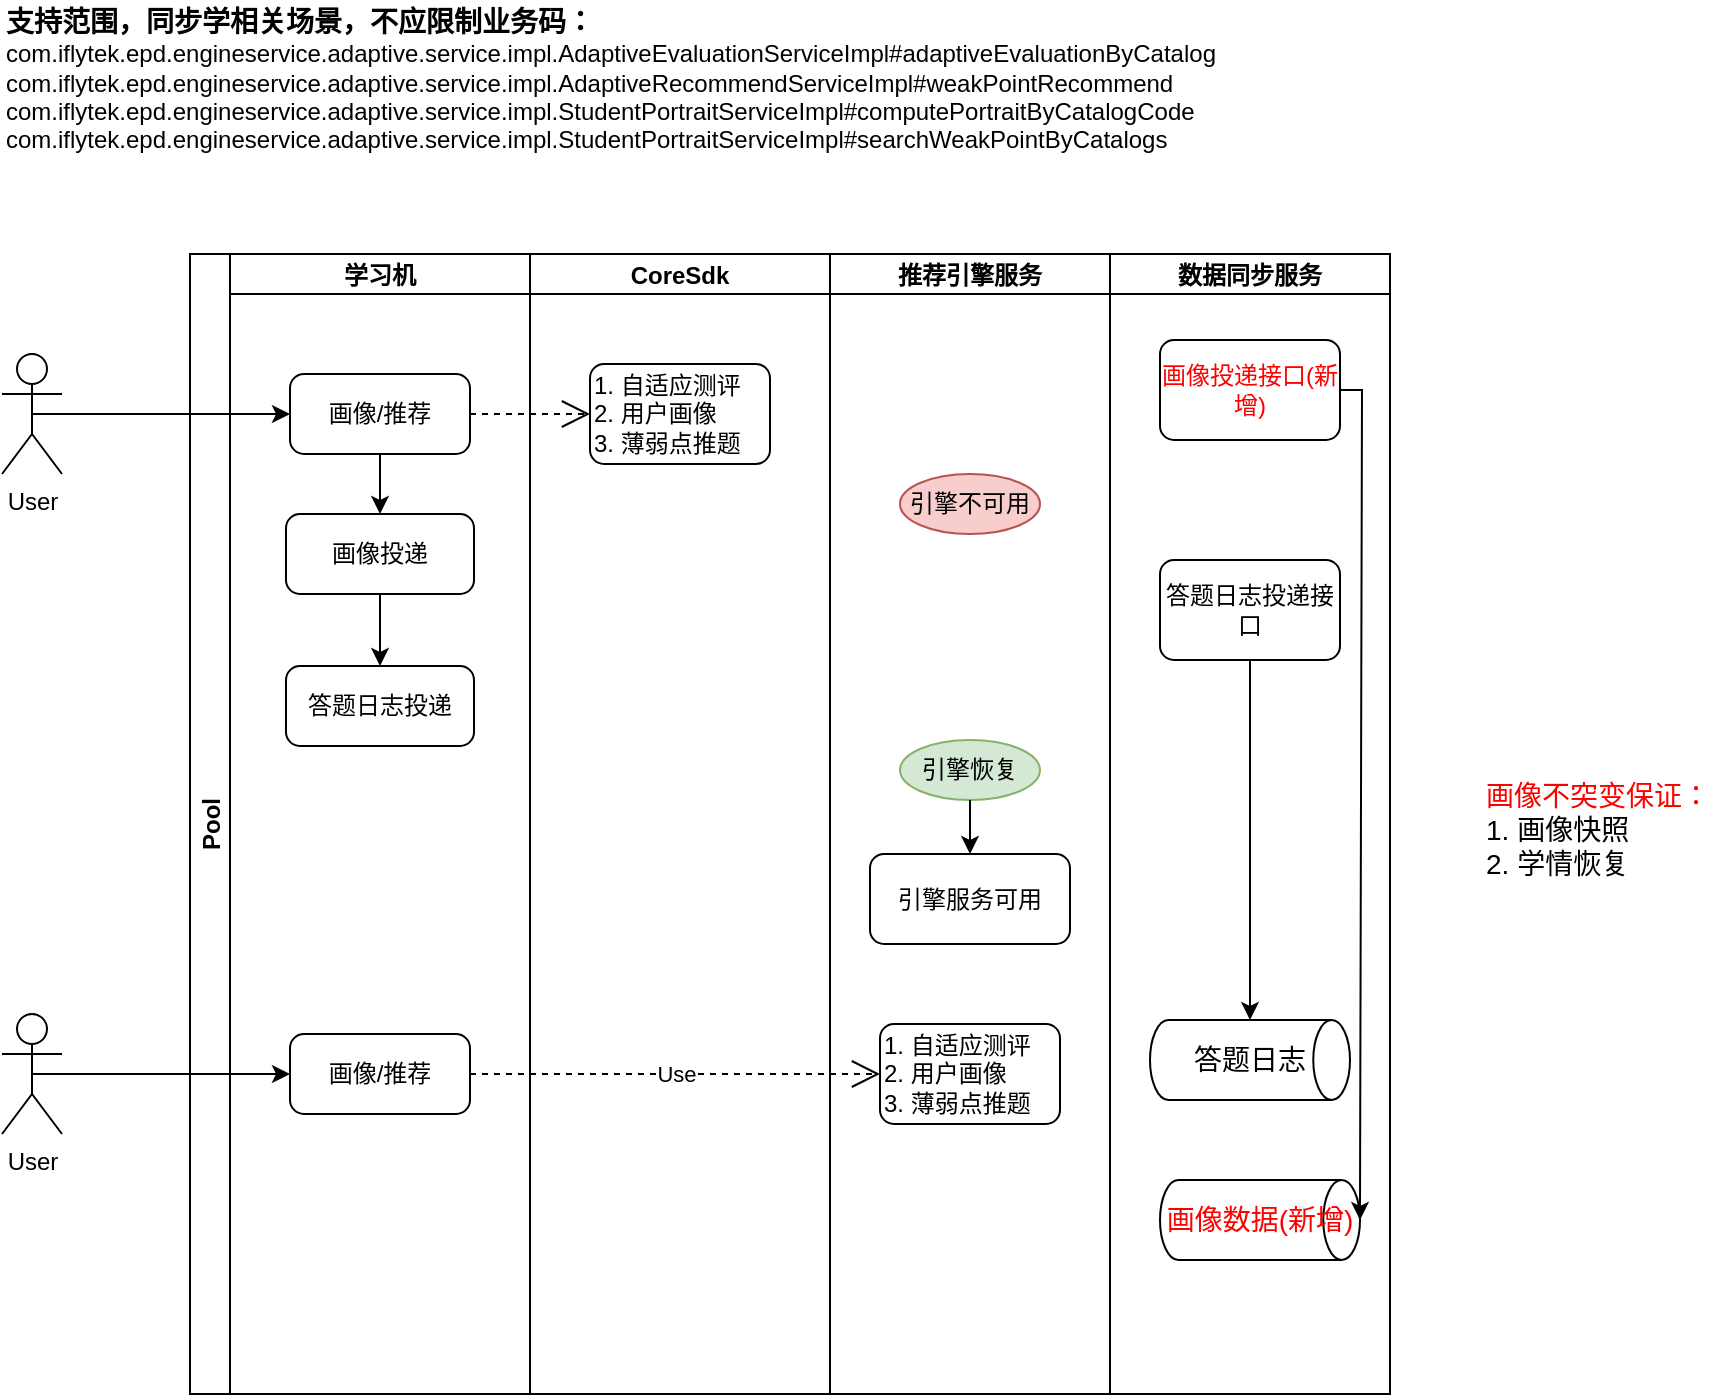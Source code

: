 <mxfile version="16.4.6" type="github">
  <diagram id="dgvY_rVGDL0mgEJ4h0jD" name="第 1 页">
    <mxGraphModel dx="1080" dy="581" grid="1" gridSize="10" guides="1" tooltips="1" connect="1" arrows="1" fold="1" page="1" pageScale="1" pageWidth="827" pageHeight="1169" math="0" shadow="0">
      <root>
        <mxCell id="0" />
        <mxCell id="1" parent="0" />
        <mxCell id="iDCLeAGYW5DPLVCuSpxa-2" value="Pool" style="swimlane;childLayout=stackLayout;resizeParent=1;resizeParentMax=0;startSize=20;horizontal=0;horizontalStack=1;strokeWidth=1;" vertex="1" parent="1">
          <mxGeometry x="224" y="227" width="460" height="570" as="geometry" />
        </mxCell>
        <mxCell id="iDCLeAGYW5DPLVCuSpxa-3" value="学习机" style="swimlane;startSize=20;strokeWidth=1;" vertex="1" parent="iDCLeAGYW5DPLVCuSpxa-2">
          <mxGeometry x="20" width="150" height="570" as="geometry" />
        </mxCell>
        <mxCell id="iDCLeAGYW5DPLVCuSpxa-16" style="edgeStyle=orthogonalEdgeStyle;rounded=0;orthogonalLoop=1;jettySize=auto;html=1;exitX=0.5;exitY=1;exitDx=0;exitDy=0;fontFamily=Helvetica;strokeWidth=1;" edge="1" parent="iDCLeAGYW5DPLVCuSpxa-3" source="iDCLeAGYW5DPLVCuSpxa-11" target="iDCLeAGYW5DPLVCuSpxa-14">
          <mxGeometry relative="1" as="geometry" />
        </mxCell>
        <mxCell id="iDCLeAGYW5DPLVCuSpxa-11" value="画像/推荐" style="rounded=1;whiteSpace=wrap;html=1;absoluteArcSize=1;arcSize=14;strokeWidth=1;" vertex="1" parent="iDCLeAGYW5DPLVCuSpxa-3">
          <mxGeometry x="30" y="60" width="90" height="40" as="geometry" />
        </mxCell>
        <mxCell id="iDCLeAGYW5DPLVCuSpxa-18" style="edgeStyle=orthogonalEdgeStyle;rounded=0;orthogonalLoop=1;jettySize=auto;html=1;exitX=0.5;exitY=1;exitDx=0;exitDy=0;entryX=0.5;entryY=0;entryDx=0;entryDy=0;fontFamily=Helvetica;strokeWidth=1;" edge="1" parent="iDCLeAGYW5DPLVCuSpxa-3" source="iDCLeAGYW5DPLVCuSpxa-14" target="iDCLeAGYW5DPLVCuSpxa-56">
          <mxGeometry relative="1" as="geometry">
            <mxPoint x="75" y="250" as="targetPoint" />
          </mxGeometry>
        </mxCell>
        <mxCell id="iDCLeAGYW5DPLVCuSpxa-14" value="画像投递" style="rounded=1;whiteSpace=wrap;html=1;absoluteArcSize=1;arcSize=14;strokeWidth=1;fontFamily=Helvetica;" vertex="1" parent="iDCLeAGYW5DPLVCuSpxa-3">
          <mxGeometry x="28" y="130" width="94" height="40" as="geometry" />
        </mxCell>
        <mxCell id="iDCLeAGYW5DPLVCuSpxa-29" value="画像/推荐" style="rounded=1;whiteSpace=wrap;html=1;absoluteArcSize=1;arcSize=14;strokeWidth=1;" vertex="1" parent="iDCLeAGYW5DPLVCuSpxa-3">
          <mxGeometry x="30" y="390" width="90" height="40" as="geometry" />
        </mxCell>
        <mxCell id="iDCLeAGYW5DPLVCuSpxa-56" value="答题日志投递" style="rounded=1;whiteSpace=wrap;html=1;absoluteArcSize=1;arcSize=14;strokeWidth=1;fontFamily=Helvetica;" vertex="1" parent="iDCLeAGYW5DPLVCuSpxa-3">
          <mxGeometry x="28" y="206" width="94" height="40" as="geometry" />
        </mxCell>
        <mxCell id="iDCLeAGYW5DPLVCuSpxa-4" value="CoreSdk" style="swimlane;startSize=20;strokeWidth=1;" vertex="1" parent="iDCLeAGYW5DPLVCuSpxa-2">
          <mxGeometry x="170" width="150" height="570" as="geometry" />
        </mxCell>
        <mxCell id="iDCLeAGYW5DPLVCuSpxa-7" value="&lt;span&gt;1. 自适应测评&lt;/span&gt;&lt;br&gt;&lt;span&gt;2. 用户画像&lt;/span&gt;&lt;br&gt;&lt;span&gt;3. 薄弱点推题&lt;/span&gt;" style="rounded=1;whiteSpace=wrap;html=1;absoluteArcSize=1;arcSize=14;strokeWidth=1;align=left;" vertex="1" parent="iDCLeAGYW5DPLVCuSpxa-4">
          <mxGeometry x="30" y="55" width="90" height="50" as="geometry" />
        </mxCell>
        <mxCell id="iDCLeAGYW5DPLVCuSpxa-15" value="" style="endArrow=open;endSize=12;dashed=1;html=1;rounded=0;fontFamily=Helvetica;exitX=1;exitY=0.5;exitDx=0;exitDy=0;entryX=0;entryY=0.5;entryDx=0;entryDy=0;strokeWidth=1;" edge="1" parent="iDCLeAGYW5DPLVCuSpxa-2" source="iDCLeAGYW5DPLVCuSpxa-11" target="iDCLeAGYW5DPLVCuSpxa-7">
          <mxGeometry width="160" relative="1" as="geometry">
            <mxPoint x="216" y="230" as="sourcePoint" />
            <mxPoint x="376" y="230" as="targetPoint" />
          </mxGeometry>
        </mxCell>
        <mxCell id="iDCLeAGYW5DPLVCuSpxa-34" value="Use" style="endArrow=open;endSize=12;dashed=1;html=1;rounded=0;fontFamily=Helvetica;exitX=1;exitY=0.5;exitDx=0;exitDy=0;entryX=0;entryY=0.5;entryDx=0;entryDy=0;strokeWidth=1;" edge="1" parent="iDCLeAGYW5DPLVCuSpxa-2" source="iDCLeAGYW5DPLVCuSpxa-29" target="iDCLeAGYW5DPLVCuSpxa-30">
          <mxGeometry width="160" relative="1" as="geometry">
            <mxPoint x="216" y="290" as="sourcePoint" />
            <mxPoint x="376" y="290" as="targetPoint" />
          </mxGeometry>
        </mxCell>
        <mxCell id="iDCLeAGYW5DPLVCuSpxa-5" value="推荐引擎服务" style="swimlane;startSize=20;strokeWidth=1;" vertex="1" parent="iDCLeAGYW5DPLVCuSpxa-2">
          <mxGeometry x="320" width="140" height="570" as="geometry" />
        </mxCell>
        <mxCell id="iDCLeAGYW5DPLVCuSpxa-6" value="引擎不可用" style="strokeWidth=1;html=1;shape=mxgraph.flowchart.start_1;whiteSpace=wrap;fillColor=#f8cecc;strokeColor=#b85450;" vertex="1" parent="iDCLeAGYW5DPLVCuSpxa-5">
          <mxGeometry x="35" y="110" width="70" height="30" as="geometry" />
        </mxCell>
        <mxCell id="iDCLeAGYW5DPLVCuSpxa-19" value="引擎恢复" style="strokeWidth=1;html=1;shape=mxgraph.flowchart.start_1;whiteSpace=wrap;fillColor=#d5e8d4;strokeColor=#82b366;" vertex="1" parent="iDCLeAGYW5DPLVCuSpxa-5">
          <mxGeometry x="35" y="243" width="70" height="30" as="geometry" />
        </mxCell>
        <mxCell id="iDCLeAGYW5DPLVCuSpxa-28" style="edgeStyle=orthogonalEdgeStyle;rounded=0;orthogonalLoop=1;jettySize=auto;html=1;exitX=0.5;exitY=1;exitDx=0;exitDy=0;entryX=0.5;entryY=0;entryDx=0;entryDy=0;fontFamily=Helvetica;exitPerimeter=0;strokeWidth=1;" edge="1" parent="iDCLeAGYW5DPLVCuSpxa-5" source="iDCLeAGYW5DPLVCuSpxa-19" target="iDCLeAGYW5DPLVCuSpxa-26">
          <mxGeometry relative="1" as="geometry">
            <mxPoint x="70" y="295" as="sourcePoint" />
          </mxGeometry>
        </mxCell>
        <mxCell id="iDCLeAGYW5DPLVCuSpxa-26" value="引擎服务可用" style="rounded=1;whiteSpace=wrap;html=1;absoluteArcSize=1;arcSize=14;strokeWidth=1;fontFamily=Helvetica;" vertex="1" parent="iDCLeAGYW5DPLVCuSpxa-5">
          <mxGeometry x="20" y="300" width="100" height="45" as="geometry" />
        </mxCell>
        <mxCell id="iDCLeAGYW5DPLVCuSpxa-30" value="&lt;span&gt;1. 自适应测评&lt;/span&gt;&lt;br&gt;&lt;span&gt;2. 用户画像&lt;/span&gt;&lt;br&gt;&lt;span&gt;3. 薄弱点推题&lt;/span&gt;" style="rounded=1;whiteSpace=wrap;html=1;absoluteArcSize=1;arcSize=14;strokeWidth=1;align=left;" vertex="1" parent="iDCLeAGYW5DPLVCuSpxa-5">
          <mxGeometry x="25" y="385" width="90" height="50" as="geometry" />
        </mxCell>
        <mxCell id="iDCLeAGYW5DPLVCuSpxa-12" style="edgeStyle=orthogonalEdgeStyle;rounded=0;orthogonalLoop=1;jettySize=auto;html=1;exitX=0.5;exitY=0.5;exitDx=0;exitDy=0;exitPerimeter=0;entryX=0;entryY=0.5;entryDx=0;entryDy=0;fontFamily=Helvetica;strokeWidth=1;" edge="1" parent="1" source="iDCLeAGYW5DPLVCuSpxa-8" target="iDCLeAGYW5DPLVCuSpxa-11">
          <mxGeometry relative="1" as="geometry" />
        </mxCell>
        <mxCell id="iDCLeAGYW5DPLVCuSpxa-8" value="User" style="shape=umlActor;verticalLabelPosition=bottom;verticalAlign=top;html=1;outlineConnect=0;strokeWidth=1;" vertex="1" parent="1">
          <mxGeometry x="130" y="277" width="30" height="60" as="geometry" />
        </mxCell>
        <mxCell id="iDCLeAGYW5DPLVCuSpxa-31" style="edgeStyle=orthogonalEdgeStyle;rounded=0;orthogonalLoop=1;jettySize=auto;html=1;exitX=0.5;exitY=0.5;exitDx=0;exitDy=0;exitPerimeter=0;entryX=0;entryY=0.5;entryDx=0;entryDy=0;fontFamily=Helvetica;strokeWidth=1;" edge="1" parent="1" source="iDCLeAGYW5DPLVCuSpxa-20" target="iDCLeAGYW5DPLVCuSpxa-29">
          <mxGeometry relative="1" as="geometry" />
        </mxCell>
        <mxCell id="iDCLeAGYW5DPLVCuSpxa-20" value="User" style="shape=umlActor;verticalLabelPosition=bottom;verticalAlign=top;html=1;outlineConnect=0;strokeWidth=1;" vertex="1" parent="1">
          <mxGeometry x="130" y="607" width="30" height="60" as="geometry" />
        </mxCell>
        <mxCell id="iDCLeAGYW5DPLVCuSpxa-39" value="&lt;b&gt;&lt;font style=&quot;font-size: 14px&quot;&gt;支持范围，同步学相关场景，不应限制业务码：&lt;/font&gt;&lt;/b&gt;&lt;br&gt;com.iflytek.epd.engineservice.adaptive.service.impl.AdaptiveEvaluationServiceImpl#adaptiveEvaluationByCatalog&lt;br&gt;com.iflytek.epd.engineservice.adaptive.service.impl.AdaptiveRecommendServiceImpl#weakPointRecommend&lt;br&gt;com.iflytek.epd.engineservice.adaptive.service.impl.StudentPortraitServiceImpl#computePortraitByCatalogCode&lt;br&gt;com.iflytek.epd.engineservice.adaptive.service.impl.StudentPortraitServiceImpl#searchWeakPointByCatalogs" style="text;html=1;strokeColor=none;fillColor=none;align=left;verticalAlign=middle;whiteSpace=wrap;rounded=0;fontFamily=Helvetica;strokeWidth=1;" vertex="1" parent="1">
          <mxGeometry x="130" y="100" width="616" height="80" as="geometry" />
        </mxCell>
        <mxCell id="iDCLeAGYW5DPLVCuSpxa-41" value="&lt;font color=&quot;#ff0000&quot;&gt;画像不突变保证：&lt;br&gt;&lt;/font&gt;1. 画像快照&lt;br&gt;2. 学情恢复" style="text;html=1;strokeColor=none;fillColor=none;align=left;verticalAlign=middle;whiteSpace=wrap;rounded=0;fontFamily=Helvetica;fontSize=14;strokeWidth=1;" vertex="1" parent="1">
          <mxGeometry x="870" y="485" width="120" height="60" as="geometry" />
        </mxCell>
        <mxCell id="iDCLeAGYW5DPLVCuSpxa-45" value="数据同步服务" style="swimlane;startSize=20;strokeWidth=1;" vertex="1" parent="1">
          <mxGeometry x="684" y="227" width="140" height="570" as="geometry" />
        </mxCell>
        <mxCell id="iDCLeAGYW5DPLVCuSpxa-58" value="画像数据(新增)" style="strokeWidth=1;html=1;shape=mxgraph.flowchart.direct_data;whiteSpace=wrap;fontFamily=Helvetica;fontSize=14;fontColor=#FF0000;" vertex="1" parent="iDCLeAGYW5DPLVCuSpxa-45">
          <mxGeometry x="25" y="463" width="100" height="40" as="geometry" />
        </mxCell>
        <mxCell id="iDCLeAGYW5DPLVCuSpxa-59" value="&lt;font color=&quot;#000000&quot;&gt;答题日志&lt;/font&gt;" style="strokeWidth=1;html=1;shape=mxgraph.flowchart.direct_data;whiteSpace=wrap;fontFamily=Helvetica;fontSize=14;fontColor=#FF0000;" vertex="1" parent="iDCLeAGYW5DPLVCuSpxa-45">
          <mxGeometry x="20" y="383" width="100" height="40" as="geometry" />
        </mxCell>
        <mxCell id="iDCLeAGYW5DPLVCuSpxa-62" style="edgeStyle=orthogonalEdgeStyle;rounded=0;orthogonalLoop=1;jettySize=auto;html=1;exitX=1;exitY=0.5;exitDx=0;exitDy=0;entryX=1;entryY=0.5;entryDx=0;entryDy=0;entryPerimeter=0;fontFamily=Helvetica;fontSize=14;fontColor=#000000;strokeWidth=1;jumpStyle=arc;" edge="1" parent="iDCLeAGYW5DPLVCuSpxa-45" source="iDCLeAGYW5DPLVCuSpxa-60" target="iDCLeAGYW5DPLVCuSpxa-58">
          <mxGeometry relative="1" as="geometry">
            <Array as="points">
              <mxPoint x="126" y="68" />
              <mxPoint x="126" y="403" />
            </Array>
          </mxGeometry>
        </mxCell>
        <mxCell id="iDCLeAGYW5DPLVCuSpxa-60" value="&lt;font color=&quot;#ff0000&quot;&gt;画像投递接口(新增)&lt;/font&gt;" style="rounded=1;whiteSpace=wrap;html=1;absoluteArcSize=1;arcSize=14;strokeWidth=1;fontFamily=Helvetica;" vertex="1" parent="iDCLeAGYW5DPLVCuSpxa-45">
          <mxGeometry x="25" y="43" width="90" height="50" as="geometry" />
        </mxCell>
        <mxCell id="iDCLeAGYW5DPLVCuSpxa-64" style="edgeStyle=orthogonalEdgeStyle;rounded=0;jumpStyle=arc;orthogonalLoop=1;jettySize=auto;html=1;exitX=0.5;exitY=1;exitDx=0;exitDy=0;entryX=0.5;entryY=0;entryDx=0;entryDy=0;entryPerimeter=0;fontFamily=Helvetica;fontSize=14;fontColor=#FF0000;strokeWidth=1;" edge="1" parent="iDCLeAGYW5DPLVCuSpxa-45" source="iDCLeAGYW5DPLVCuSpxa-61" target="iDCLeAGYW5DPLVCuSpxa-59">
          <mxGeometry relative="1" as="geometry" />
        </mxCell>
        <mxCell id="iDCLeAGYW5DPLVCuSpxa-61" value="答题日志投递接口" style="rounded=1;whiteSpace=wrap;html=1;absoluteArcSize=1;arcSize=14;strokeWidth=1;fontFamily=Helvetica;" vertex="1" parent="iDCLeAGYW5DPLVCuSpxa-45">
          <mxGeometry x="25" y="153" width="90" height="50" as="geometry" />
        </mxCell>
      </root>
    </mxGraphModel>
  </diagram>
</mxfile>
